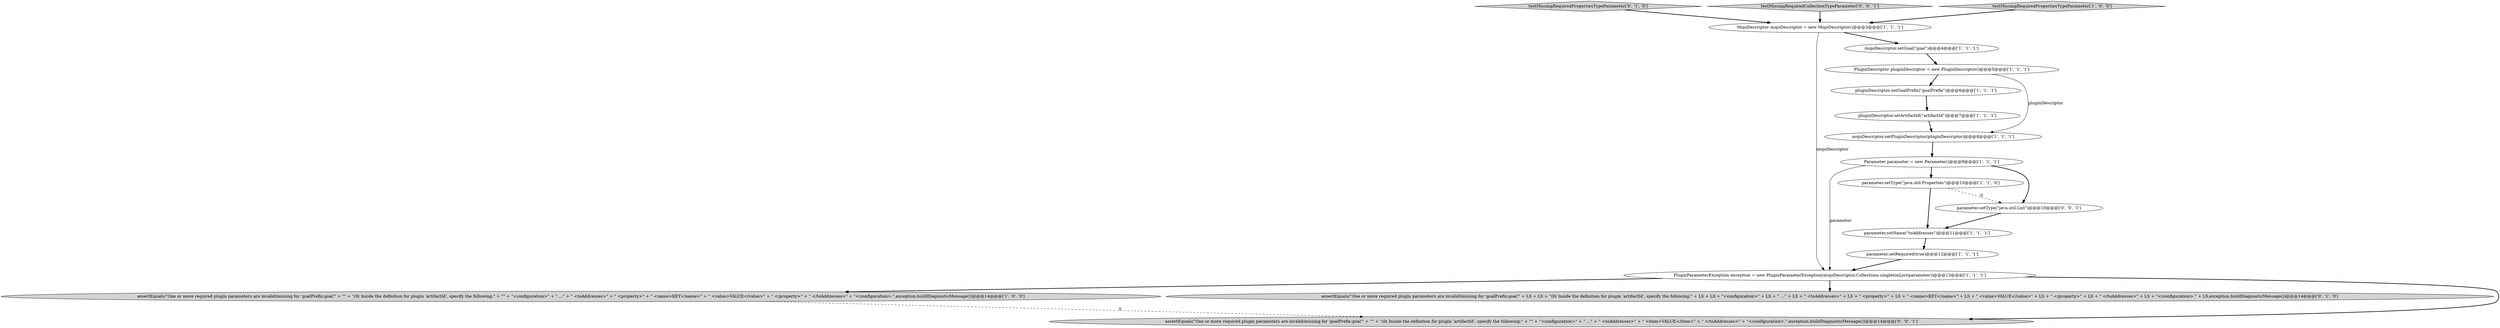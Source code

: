 digraph {
9 [style = filled, label = "PluginParameterException exception = new PluginParameterException(mojoDescriptor,Collections.singletonList(parameter))@@@13@@@['1', '1', '1']", fillcolor = white, shape = ellipse image = "AAA0AAABBB1BBB"];
7 [style = filled, label = "MojoDescriptor mojoDescriptor = new MojoDescriptor()@@@3@@@['1', '1', '1']", fillcolor = white, shape = ellipse image = "AAA0AAABBB1BBB"];
8 [style = filled, label = "mojoDescriptor.setGoal(\"goal\")@@@4@@@['1', '1', '1']", fillcolor = white, shape = ellipse image = "AAA0AAABBB1BBB"];
5 [style = filled, label = "parameter.setType(\"java.util.Properties\")@@@10@@@['1', '1', '0']", fillcolor = white, shape = ellipse image = "AAA0AAABBB1BBB"];
6 [style = filled, label = "pluginDescriptor.setArtifactId(\"artifactId\")@@@7@@@['1', '1', '1']", fillcolor = white, shape = ellipse image = "AAA0AAABBB1BBB"];
1 [style = filled, label = "parameter.setName(\"toAddresses\")@@@11@@@['1', '1', '1']", fillcolor = white, shape = ellipse image = "AAA0AAABBB1BBB"];
10 [style = filled, label = "parameter.setRequired(true)@@@12@@@['1', '1', '1']", fillcolor = white, shape = ellipse image = "AAA0AAABBB1BBB"];
11 [style = filled, label = "pluginDescriptor.setGoalPrefix(\"goalPrefix\")@@@6@@@['1', '1', '1']", fillcolor = white, shape = ellipse image = "AAA0AAABBB1BBB"];
16 [style = filled, label = "parameter.setType(\"java.util.List\")@@@10@@@['0', '0', '1']", fillcolor = white, shape = ellipse image = "AAA0AAABBB3BBB"];
13 [style = filled, label = "testMissingRequiredPropertiesTypeParameter['0', '1', '0']", fillcolor = lightgray, shape = diamond image = "AAA0AAABBB2BBB"];
3 [style = filled, label = "assertEquals(\"One or more required plugin parameters are invalid/missing for 'goalPrefix:goal'\" + \"\" + \"(0( Inside the definition for plugin 'artifactId', specify the following:\" + \"\" + \"<configuration>\" + \" ...\" + \" <toAddresses>\" + \" <property>\" + \" <name>KEY</name>\" + \" <value>VALUE</value>\" + \" </property>\" + \" </toAddresses>\" + \"</configuration>.\",exception.buildDiagnosticMessage())@@@14@@@['1', '0', '0']", fillcolor = lightgray, shape = ellipse image = "AAA0AAABBB1BBB"];
12 [style = filled, label = "mojoDescriptor.setPluginDescriptor(pluginDescriptor)@@@8@@@['1', '1', '1']", fillcolor = white, shape = ellipse image = "AAA0AAABBB1BBB"];
15 [style = filled, label = "testMissingRequiredCollectionTypeParameter['0', '0', '1']", fillcolor = lightgray, shape = diamond image = "AAA0AAABBB3BBB"];
0 [style = filled, label = "Parameter parameter = new Parameter()@@@9@@@['1', '1', '1']", fillcolor = white, shape = ellipse image = "AAA0AAABBB1BBB"];
14 [style = filled, label = "assertEquals(\"One or more required plugin parameters are invalid/missing for 'goalPrefix:goal'\" + LS + LS + \"(0( Inside the definition for plugin 'artifactId', specify the following:\" + LS + LS + \"<configuration>\" + LS + \" ...\" + LS + \" <toAddresses>\" + LS + \" <property>\" + LS + \" <name>KEY</name>\" + LS + \" <value>VALUE</value>\" + LS + \" </property>\" + LS + \" </toAddresses>\" + LS + \"</configuration>.\" + LS,exception.buildDiagnosticMessage())@@@14@@@['0', '1', '0']", fillcolor = lightgray, shape = ellipse image = "AAA0AAABBB2BBB"];
2 [style = filled, label = "PluginDescriptor pluginDescriptor = new PluginDescriptor()@@@5@@@['1', '1', '1']", fillcolor = white, shape = ellipse image = "AAA0AAABBB1BBB"];
17 [style = filled, label = "assertEquals(\"One or more required plugin parameters are invalid/missing for 'goalPrefix:goal'\" + \"\" + \"(0( Inside the definition for plugin 'artifactId', specify the following:\" + \"\" + \"<configuration>\" + \" ...\" + \" <toAddresses>\" + \" <item>VALUE</item>\" + \" </toAddresses>\" + \"</configuration>.\",exception.buildDiagnosticMessage())@@@14@@@['0', '0', '1']", fillcolor = lightgray, shape = ellipse image = "AAA0AAABBB3BBB"];
4 [style = filled, label = "testMissingRequiredPropertiesTypeParameter['1', '0', '0']", fillcolor = lightgray, shape = diamond image = "AAA0AAABBB1BBB"];
12->0 [style = bold, label=""];
5->16 [style = dashed, label="0"];
7->8 [style = bold, label=""];
4->7 [style = bold, label=""];
13->7 [style = bold, label=""];
1->10 [style = bold, label=""];
7->9 [style = solid, label="mojoDescriptor"];
3->17 [style = dashed, label="0"];
2->12 [style = solid, label="pluginDescriptor"];
2->11 [style = bold, label=""];
10->9 [style = bold, label=""];
5->1 [style = bold, label=""];
9->3 [style = bold, label=""];
11->6 [style = bold, label=""];
15->7 [style = bold, label=""];
8->2 [style = bold, label=""];
16->1 [style = bold, label=""];
9->17 [style = bold, label=""];
6->12 [style = bold, label=""];
9->14 [style = bold, label=""];
0->5 [style = bold, label=""];
0->9 [style = solid, label="parameter"];
0->16 [style = bold, label=""];
}
